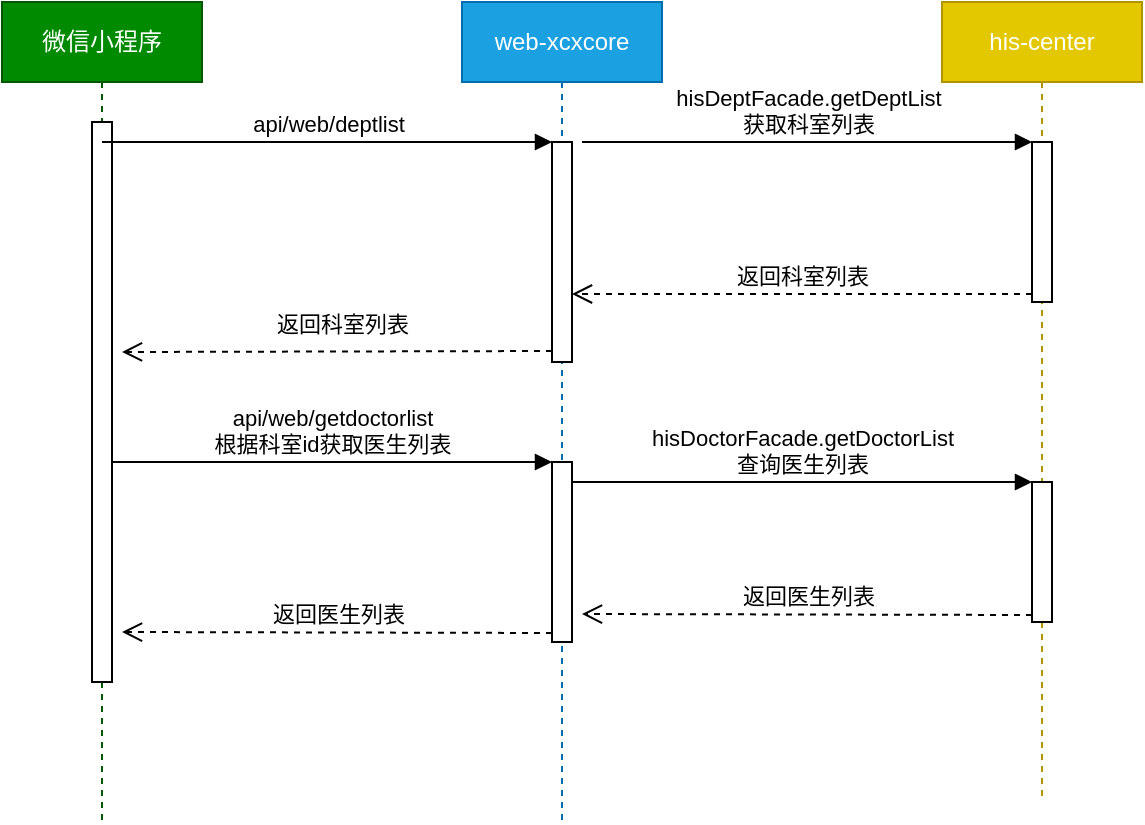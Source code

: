<mxfile version="10.8.1" type="github"><diagram id="aJ-PGy1CGI7vAC9mWz5v" name="Ã§Â¬Â¬ 1 Ã©Â¡Âµ"><mxGraphModel dx="1010" dy="555" grid="1" gridSize="10" guides="1" tooltips="1" connect="1" arrows="1" fold="1" page="1" pageScale="1" pageWidth="827" pageHeight="1169" background="none" math="0" shadow="0"><root><mxCell id="0"/><mxCell id="1" parent="0"/><mxCell id="fQmOUouunm14OwqX26Se-1" value="微信小程序" style="shape=umlLifeline;perimeter=lifelinePerimeter;whiteSpace=wrap;html=1;container=1;collapsible=0;recursiveResize=0;outlineConnect=0;fillColor=#008a00;strokeColor=#005700;fontColor=#ffffff;" parent="1" vertex="1"><mxGeometry x="90" y="40" width="100" height="410" as="geometry"/></mxCell><mxCell id="kO06NqSHcL67SpbbHAR7-1" value="" style="html=1;points=[];perimeter=orthogonalPerimeter;" parent="fQmOUouunm14OwqX26Se-1" vertex="1"><mxGeometry x="45" y="60" width="10" height="280" as="geometry"/></mxCell><mxCell id="fQmOUouunm14OwqX26Se-2" value="web-xcxcore" style="shape=umlLifeline;perimeter=lifelinePerimeter;whiteSpace=wrap;html=1;container=1;collapsible=0;recursiveResize=0;outlineConnect=0;fillColor=#1ba1e2;strokeColor=#006EAF;fontColor=#ffffff;" parent="1" vertex="1"><mxGeometry x="320" y="40" width="100" height="410" as="geometry"/></mxCell><mxCell id="fQmOUouunm14OwqX26Se-4" value="" style="html=1;points=[];perimeter=orthogonalPerimeter;" parent="fQmOUouunm14OwqX26Se-2" vertex="1"><mxGeometry x="45" y="70" width="10" height="110" as="geometry"/></mxCell><mxCell id="kO06NqSHcL67SpbbHAR7-2" value="" style="html=1;points=[];perimeter=orthogonalPerimeter;" parent="fQmOUouunm14OwqX26Se-2" vertex="1"><mxGeometry x="45" y="230" width="10" height="90" as="geometry"/></mxCell><mxCell id="fQmOUouunm14OwqX26Se-3" value="his-center" style="shape=umlLifeline;perimeter=lifelinePerimeter;whiteSpace=wrap;html=1;container=1;collapsible=0;recursiveResize=0;outlineConnect=0;fillColor=#e3c800;strokeColor=#B09500;fontColor=#ffffff;" parent="1" vertex="1"><mxGeometry x="560" y="40" width="100" height="400" as="geometry"/></mxCell><mxCell id="fQmOUouunm14OwqX26Se-10" value="" style="html=1;points=[];perimeter=orthogonalPerimeter;" parent="fQmOUouunm14OwqX26Se-3" vertex="1"><mxGeometry x="45" y="70" width="10" height="80" as="geometry"/></mxCell><mxCell id="kO06NqSHcL67SpbbHAR7-5" value="" style="html=1;points=[];perimeter=orthogonalPerimeter;" parent="fQmOUouunm14OwqX26Se-3" vertex="1"><mxGeometry x="45" y="240" width="10" height="70" as="geometry"/></mxCell><mxCell id="kO06NqSHcL67SpbbHAR7-7" value="返回医生列表" style="html=1;verticalAlign=bottom;endArrow=open;dashed=1;endSize=8;exitX=0;exitY=0.95;" parent="fQmOUouunm14OwqX26Se-3" source="kO06NqSHcL67SpbbHAR7-5" edge="1"><mxGeometry relative="1" as="geometry"><mxPoint x="-180" y="306" as="targetPoint"/></mxGeometry></mxCell><mxCell id="fQmOUouunm14OwqX26Se-5" value="api/web/deptlist" style="html=1;verticalAlign=bottom;endArrow=block;entryX=0;entryY=0;" parent="1" source="fQmOUouunm14OwqX26Se-1" target="fQmOUouunm14OwqX26Se-4" edge="1"><mxGeometry relative="1" as="geometry"><mxPoint x="295" y="110" as="sourcePoint"/></mxGeometry></mxCell><mxCell id="fQmOUouunm14OwqX26Se-6" value="返回科室列表" style="html=1;verticalAlign=bottom;endArrow=open;dashed=1;endSize=8;exitX=0;exitY=0.95;" parent="1" source="fQmOUouunm14OwqX26Se-4" edge="1"><mxGeometry x="-0.023" y="-5" relative="1" as="geometry"><mxPoint x="150" y="215" as="targetPoint"/><Array as="points"/><mxPoint as="offset"/></mxGeometry></mxCell><mxCell id="fQmOUouunm14OwqX26Se-11" value="&lt;div&gt;hisDeptFacade.getDeptList&lt;/div&gt;&lt;div&gt;获取科室列表&lt;br&gt;&lt;/div&gt;" style="html=1;verticalAlign=bottom;endArrow=block;entryX=0;entryY=0;exitX=1.5;exitY=0;exitDx=0;exitDy=0;exitPerimeter=0;" parent="1" source="fQmOUouunm14OwqX26Se-4" target="fQmOUouunm14OwqX26Se-10" edge="1"><mxGeometry relative="1" as="geometry"><mxPoint x="535" y="110" as="sourcePoint"/></mxGeometry></mxCell><mxCell id="fQmOUouunm14OwqX26Se-12" value="返回科室列表" style="html=1;verticalAlign=bottom;endArrow=open;dashed=1;endSize=8;exitX=0;exitY=0.95;" parent="1" source="fQmOUouunm14OwqX26Se-10" target="fQmOUouunm14OwqX26Se-4" edge="1"><mxGeometry relative="1" as="geometry"><mxPoint x="535" y="186" as="targetPoint"/></mxGeometry></mxCell><mxCell id="kO06NqSHcL67SpbbHAR7-3" value="&lt;div&gt;api/web/getdoctorlist&lt;/div&gt;&lt;div&gt;根据科室id获取医生列表&lt;br&gt;&lt;/div&gt;" style="html=1;verticalAlign=bottom;endArrow=block;entryX=0;entryY=0;" parent="1" source="kO06NqSHcL67SpbbHAR7-1" target="kO06NqSHcL67SpbbHAR7-2" edge="1"><mxGeometry relative="1" as="geometry"><mxPoint x="295" y="270" as="sourcePoint"/></mxGeometry></mxCell><mxCell id="kO06NqSHcL67SpbbHAR7-4" value="返回医生列表" style="html=1;verticalAlign=bottom;endArrow=open;dashed=1;endSize=8;exitX=0;exitY=0.95;" parent="1" source="kO06NqSHcL67SpbbHAR7-2" edge="1"><mxGeometry relative="1" as="geometry"><mxPoint x="150" y="355" as="targetPoint"/></mxGeometry></mxCell><mxCell id="kO06NqSHcL67SpbbHAR7-6" value="hisDoctorFacade.getDoctorList&lt;br&gt;&lt;div&gt;查询医生列表&lt;br&gt;&lt;/div&gt;" style="html=1;verticalAlign=bottom;endArrow=block;entryX=0;entryY=0;" parent="1" source="kO06NqSHcL67SpbbHAR7-2" target="kO06NqSHcL67SpbbHAR7-5" edge="1"><mxGeometry relative="1" as="geometry"><mxPoint x="535" y="270" as="sourcePoint"/></mxGeometry></mxCell></root></mxGraphModel></diagram></mxfile>